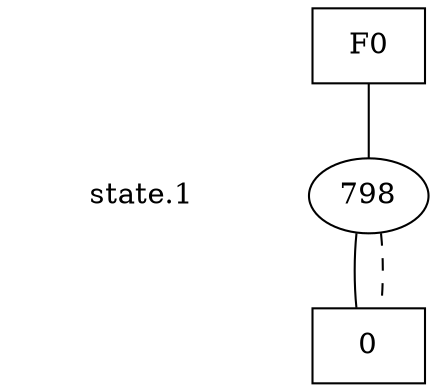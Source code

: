 digraph "DD" {
size = "7.5,10"
center = true;
edge [dir = none];
{ node [shape = plaintext];
  edge [style = invis];
  "CONST NODES" [style = invis];
" state.1 " -> "CONST NODES"; 
}
{ rank = same; node [shape = box]; edge [style = invis];
"F0"; }
{ rank = same; " state.1 ";
"798";
}
{ rank = same; "CONST NODES";
{ node [shape = box]; "756" [label = "0"];
}
}
"F0" -> "798" [style = solid];
"798" -> "756";
"798" -> "756" [style = dashed];
"756" [label = "0"];
}
